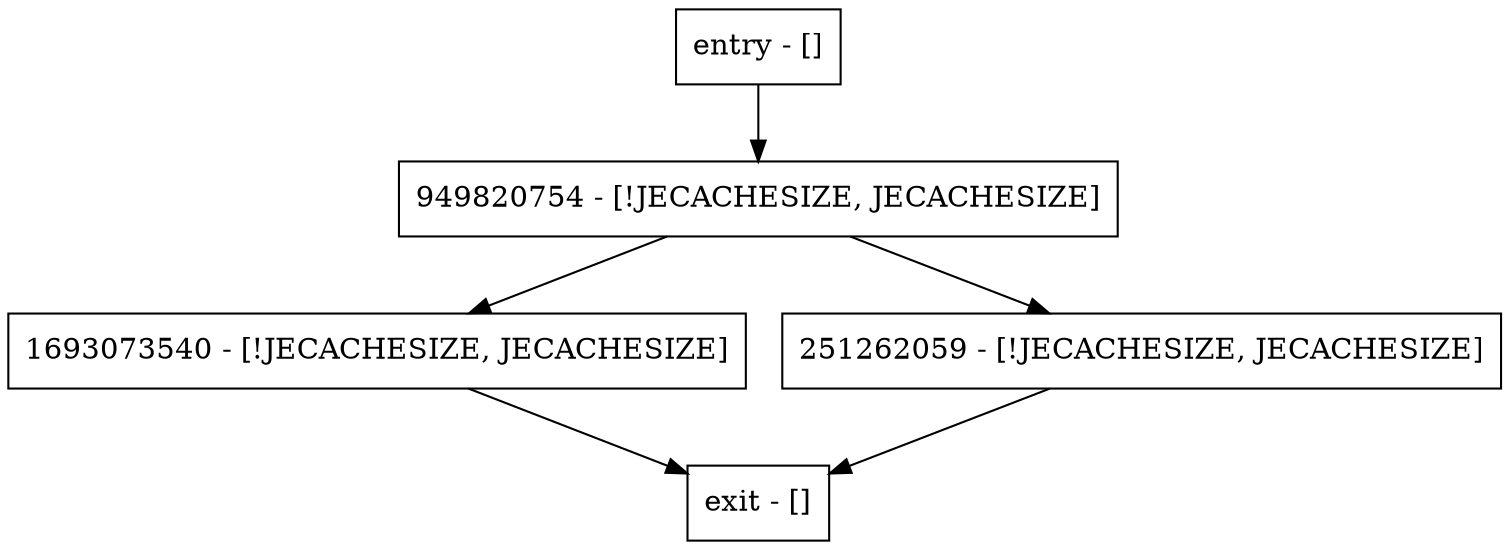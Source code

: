 digraph checkTxnState {
node [shape=record];
entry [label="entry - []"];
exit [label="exit - []"];
1693073540 [label="1693073540 - [!JECACHESIZE, JECACHESIZE]"];
251262059 [label="251262059 - [!JECACHESIZE, JECACHESIZE]"];
949820754 [label="949820754 - [!JECACHESIZE, JECACHESIZE]"];
entry;
exit;
entry -> 949820754;
1693073540 -> exit;
251262059 -> exit;
949820754 -> 1693073540;
949820754 -> 251262059;
}
